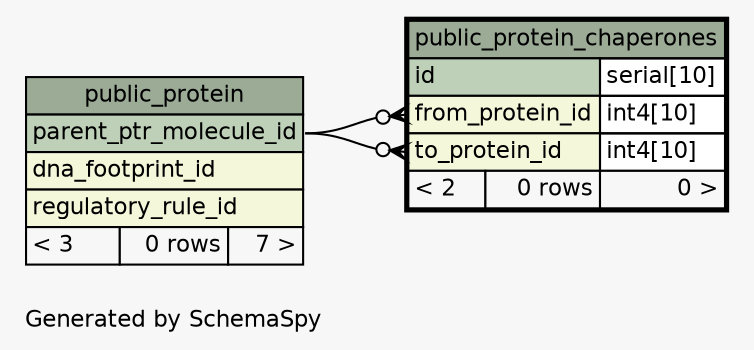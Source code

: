 // dot 2.36.0 on Linux 3.13.0-43-generic
// SchemaSpy rev 590
digraph "oneDegreeRelationshipsDiagram" {
  graph [
    rankdir="RL"
    bgcolor="#f7f7f7"
    label="\nGenerated by SchemaSpy"
    labeljust="l"
    nodesep="0.18"
    ranksep="0.46"
    fontname="Helvetica"
    fontsize="11"
  ];
  node [
    fontname="Helvetica"
    fontsize="11"
    shape="plaintext"
  ];
  edge [
    arrowsize="0.8"
  ];
  "public_protein_chaperones":"from_protein_id":w -> "public_protein":"parent_ptr_molecule_id":e [arrowhead=none dir=back arrowtail=crowodot];
  "public_protein_chaperones":"to_protein_id":w -> "public_protein":"parent_ptr_molecule_id":e [arrowhead=none dir=back arrowtail=crowodot];
  "public_protein" [
    label=<
    <TABLE BORDER="0" CELLBORDER="1" CELLSPACING="0" BGCOLOR="#ffffff">
      <TR><TD COLSPAN="3" BGCOLOR="#9bab96" ALIGN="CENTER">public_protein</TD></TR>
      <TR><TD PORT="parent_ptr_molecule_id" COLSPAN="3" BGCOLOR="#bed1b8" ALIGN="LEFT">parent_ptr_molecule_id</TD></TR>
      <TR><TD PORT="dna_footprint_id" COLSPAN="3" BGCOLOR="#f4f7da" ALIGN="LEFT">dna_footprint_id</TD></TR>
      <TR><TD PORT="regulatory_rule_id" COLSPAN="3" BGCOLOR="#f4f7da" ALIGN="LEFT">regulatory_rule_id</TD></TR>
      <TR><TD ALIGN="LEFT" BGCOLOR="#f7f7f7">&lt; 3</TD><TD ALIGN="RIGHT" BGCOLOR="#f7f7f7">0 rows</TD><TD ALIGN="RIGHT" BGCOLOR="#f7f7f7">7 &gt;</TD></TR>
    </TABLE>>
    URL="public_protein.html"
    tooltip="public_protein"
  ];
  "public_protein_chaperones" [
    label=<
    <TABLE BORDER="2" CELLBORDER="1" CELLSPACING="0" BGCOLOR="#ffffff">
      <TR><TD COLSPAN="3" BGCOLOR="#9bab96" ALIGN="CENTER">public_protein_chaperones</TD></TR>
      <TR><TD PORT="id" COLSPAN="2" BGCOLOR="#bed1b8" ALIGN="LEFT">id</TD><TD PORT="id.type" ALIGN="LEFT">serial[10]</TD></TR>
      <TR><TD PORT="from_protein_id" COLSPAN="2" BGCOLOR="#f4f7da" ALIGN="LEFT">from_protein_id</TD><TD PORT="from_protein_id.type" ALIGN="LEFT">int4[10]</TD></TR>
      <TR><TD PORT="to_protein_id" COLSPAN="2" BGCOLOR="#f4f7da" ALIGN="LEFT">to_protein_id</TD><TD PORT="to_protein_id.type" ALIGN="LEFT">int4[10]</TD></TR>
      <TR><TD ALIGN="LEFT" BGCOLOR="#f7f7f7">&lt; 2</TD><TD ALIGN="RIGHT" BGCOLOR="#f7f7f7">0 rows</TD><TD ALIGN="RIGHT" BGCOLOR="#f7f7f7">0 &gt;</TD></TR>
    </TABLE>>
    URL="public_protein_chaperones.html"
    tooltip="public_protein_chaperones"
  ];
}
